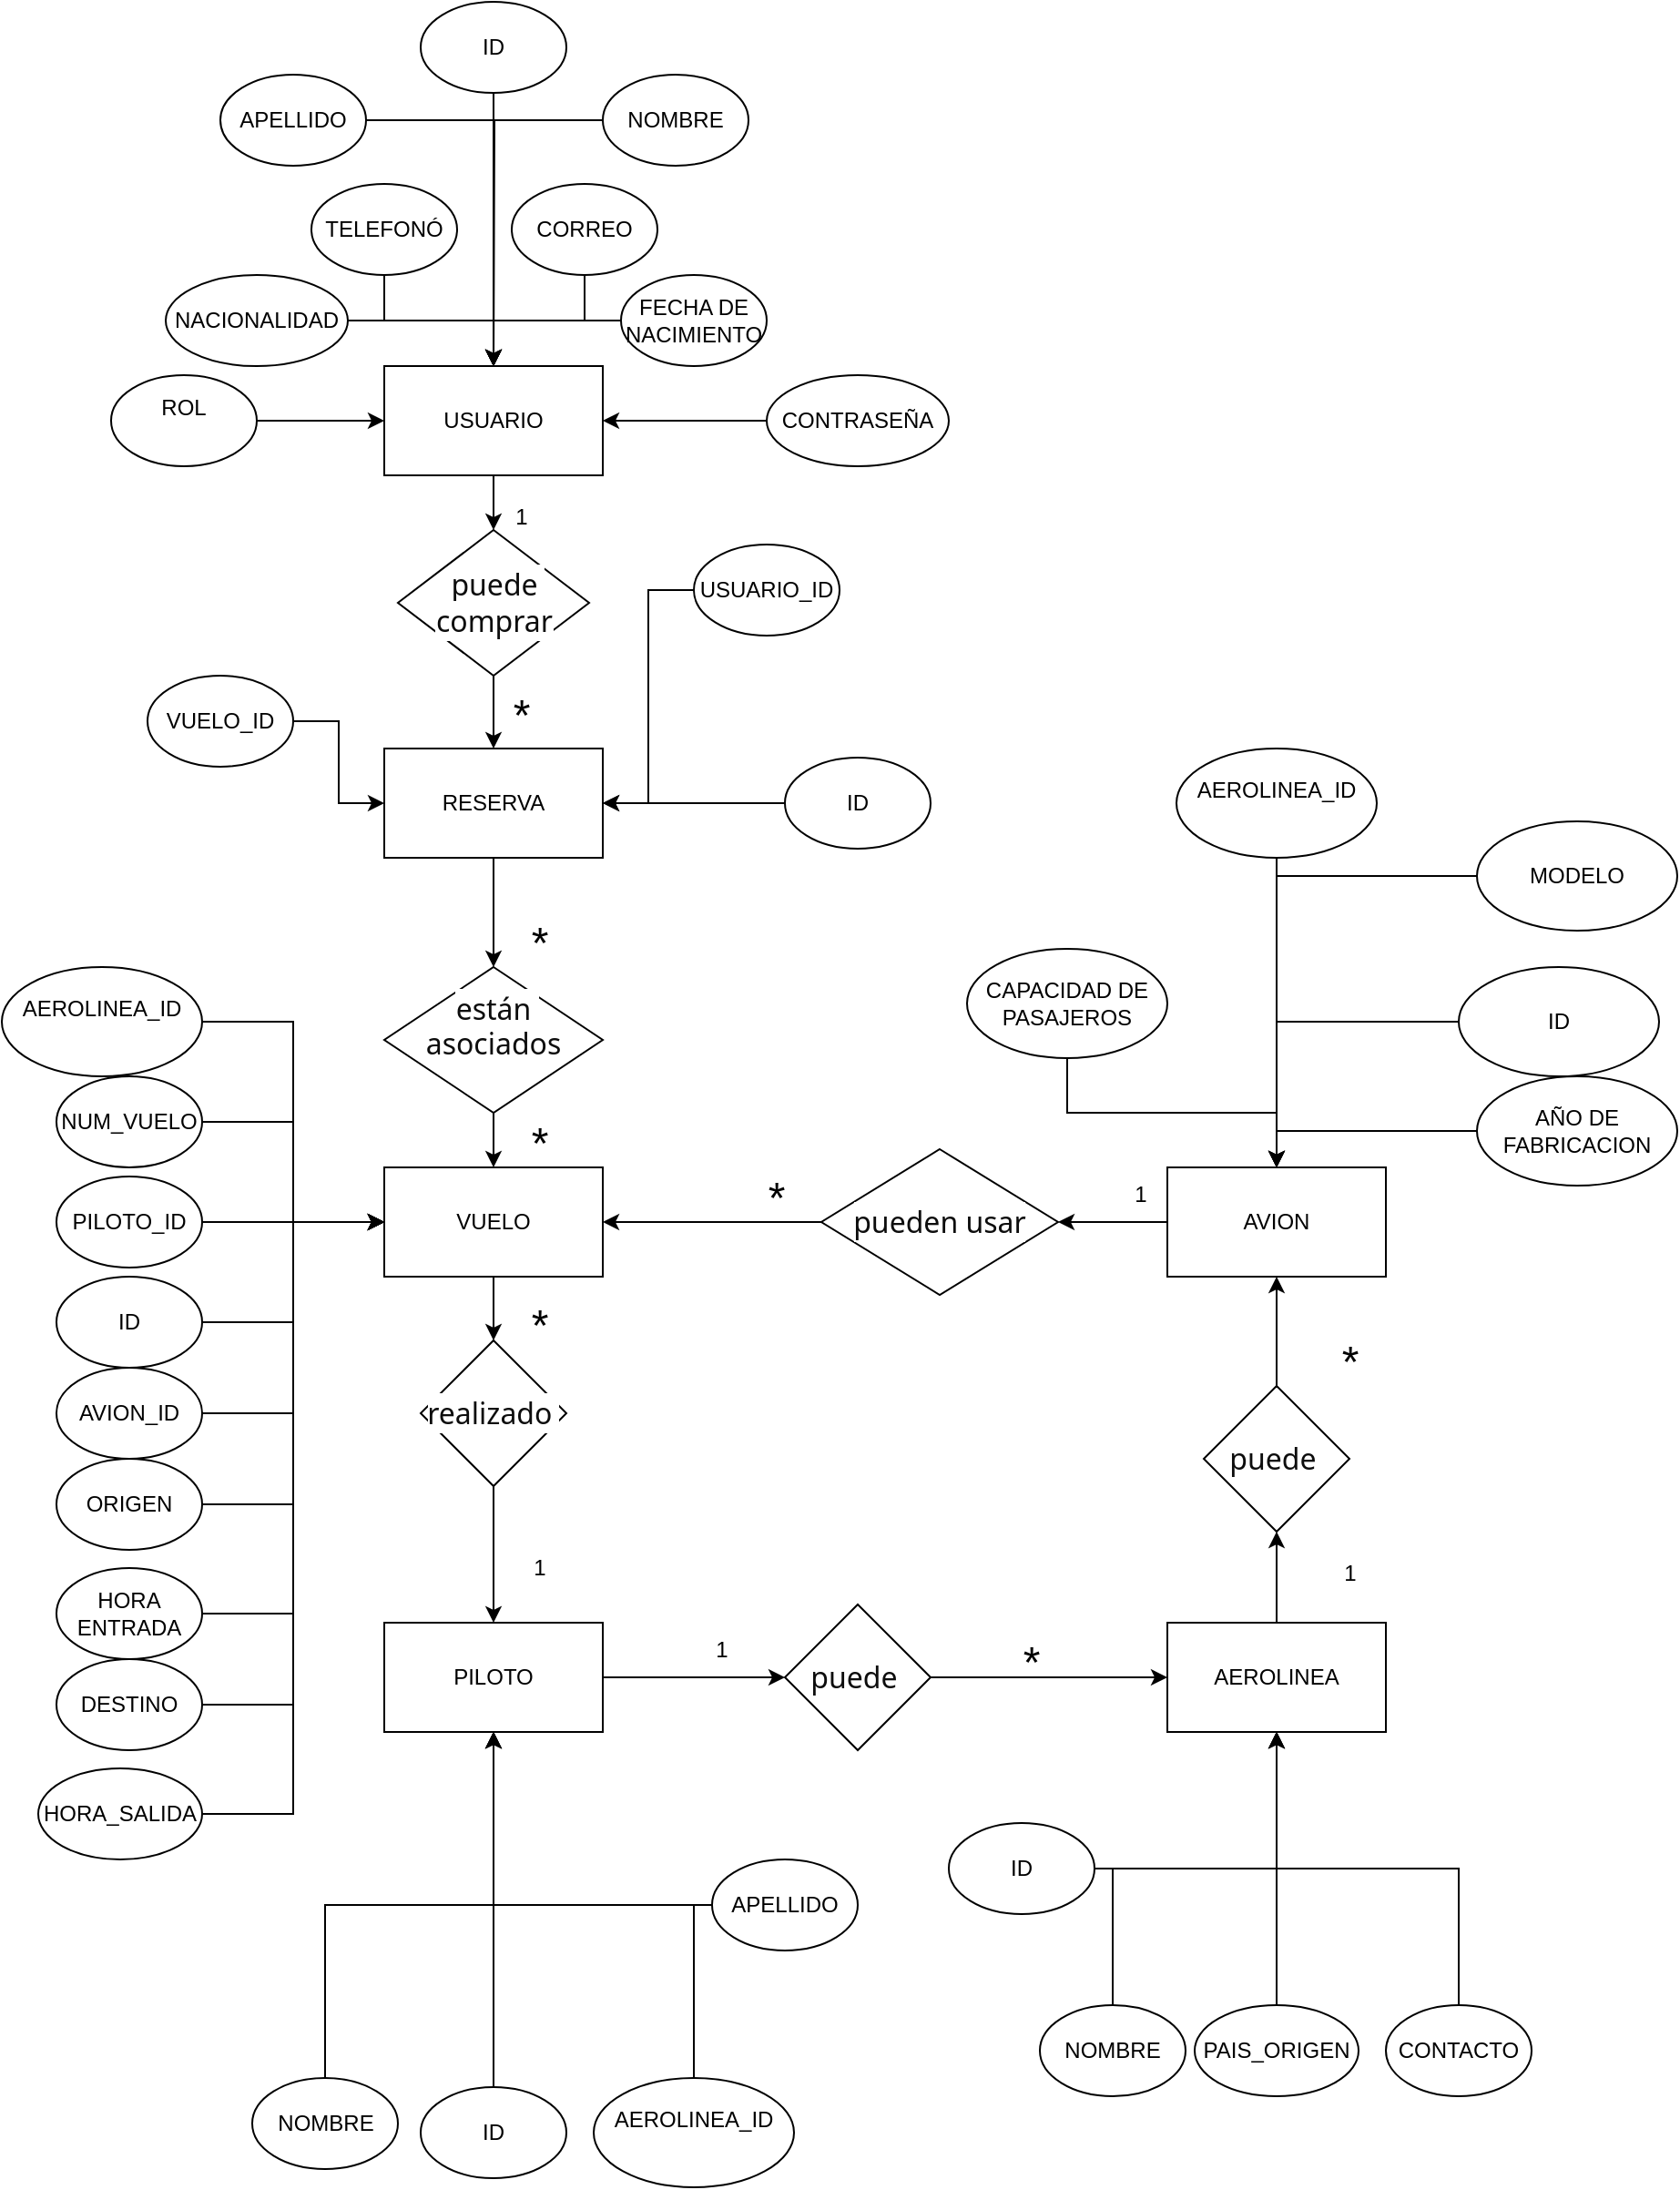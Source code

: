 <mxfile version="24.4.4" type="device">
  <diagram id="C5RBs43oDa-KdzZeNtuy" name="Page-1">
    <mxGraphModel dx="2577" dy="2052" grid="1" gridSize="10" guides="1" tooltips="1" connect="1" arrows="1" fold="1" page="1" pageScale="1" pageWidth="827" pageHeight="1169" math="0" shadow="0">
      <root>
        <mxCell id="WIyWlLk6GJQsqaUBKTNV-0" />
        <mxCell id="WIyWlLk6GJQsqaUBKTNV-1" parent="WIyWlLk6GJQsqaUBKTNV-0" />
        <mxCell id="FkHFEQw8RVlZIgwkJVPU-39" value="" style="edgeStyle=orthogonalEdgeStyle;rounded=0;orthogonalLoop=1;jettySize=auto;html=1;" edge="1" parent="WIyWlLk6GJQsqaUBKTNV-1" source="FkHFEQw8RVlZIgwkJVPU-0" target="FkHFEQw8RVlZIgwkJVPU-38">
          <mxGeometry relative="1" as="geometry" />
        </mxCell>
        <mxCell id="FkHFEQw8RVlZIgwkJVPU-0" value="&lt;font style=&quot;vertical-align: inherit;&quot;&gt;&lt;font style=&quot;vertical-align: inherit;&quot;&gt;USUARIO&lt;/font&gt;&lt;/font&gt;" style="rounded=0;whiteSpace=wrap;html=1;" vertex="1" parent="WIyWlLk6GJQsqaUBKTNV-1">
          <mxGeometry x="110" width="120" height="60" as="geometry" />
        </mxCell>
        <mxCell id="FkHFEQw8RVlZIgwkJVPU-44" value="" style="edgeStyle=orthogonalEdgeStyle;rounded=0;orthogonalLoop=1;jettySize=auto;html=1;" edge="1" parent="WIyWlLk6GJQsqaUBKTNV-1" source="FkHFEQw8RVlZIgwkJVPU-1" target="FkHFEQw8RVlZIgwkJVPU-43">
          <mxGeometry relative="1" as="geometry" />
        </mxCell>
        <mxCell id="FkHFEQw8RVlZIgwkJVPU-1" value="&lt;font style=&quot;vertical-align: inherit;&quot;&gt;&lt;font style=&quot;vertical-align: inherit;&quot;&gt;RESERVA&lt;/font&gt;&lt;/font&gt;" style="rounded=0;whiteSpace=wrap;html=1;" vertex="1" parent="WIyWlLk6GJQsqaUBKTNV-1">
          <mxGeometry x="110" y="210" width="120" height="60" as="geometry" />
        </mxCell>
        <mxCell id="FkHFEQw8RVlZIgwkJVPU-91" value="" style="edgeStyle=orthogonalEdgeStyle;rounded=0;orthogonalLoop=1;jettySize=auto;html=1;" edge="1" parent="WIyWlLk6GJQsqaUBKTNV-1" source="FkHFEQw8RVlZIgwkJVPU-2" target="FkHFEQw8RVlZIgwkJVPU-82">
          <mxGeometry relative="1" as="geometry" />
        </mxCell>
        <mxCell id="FkHFEQw8RVlZIgwkJVPU-2" value="&lt;font style=&quot;vertical-align: inherit;&quot;&gt;&lt;font style=&quot;vertical-align: inherit;&quot;&gt;AVION&lt;/font&gt;&lt;/font&gt;" style="rounded=0;whiteSpace=wrap;html=1;" vertex="1" parent="WIyWlLk6GJQsqaUBKTNV-1">
          <mxGeometry x="540" y="440" width="120" height="60" as="geometry" />
        </mxCell>
        <mxCell id="FkHFEQw8RVlZIgwkJVPU-86" value="" style="edgeStyle=orthogonalEdgeStyle;rounded=0;orthogonalLoop=1;jettySize=auto;html=1;" edge="1" parent="WIyWlLk6GJQsqaUBKTNV-1" source="FkHFEQw8RVlZIgwkJVPU-3" target="FkHFEQw8RVlZIgwkJVPU-85">
          <mxGeometry relative="1" as="geometry" />
        </mxCell>
        <mxCell id="FkHFEQw8RVlZIgwkJVPU-3" value="&lt;font style=&quot;vertical-align: inherit;&quot;&gt;&lt;font style=&quot;vertical-align: inherit;&quot;&gt;PILOTO&lt;/font&gt;&lt;/font&gt;" style="rounded=0;whiteSpace=wrap;html=1;" vertex="1" parent="WIyWlLk6GJQsqaUBKTNV-1">
          <mxGeometry x="110" y="690" width="120" height="60" as="geometry" />
        </mxCell>
        <mxCell id="FkHFEQw8RVlZIgwkJVPU-80" value="" style="edgeStyle=orthogonalEdgeStyle;rounded=0;orthogonalLoop=1;jettySize=auto;html=1;" edge="1" parent="WIyWlLk6GJQsqaUBKTNV-1" source="FkHFEQw8RVlZIgwkJVPU-4" target="FkHFEQw8RVlZIgwkJVPU-79">
          <mxGeometry relative="1" as="geometry" />
        </mxCell>
        <mxCell id="FkHFEQw8RVlZIgwkJVPU-4" value="&lt;font style=&quot;vertical-align: inherit;&quot;&gt;&lt;font style=&quot;vertical-align: inherit;&quot;&gt;VUELO&lt;/font&gt;&lt;/font&gt;" style="rounded=0;whiteSpace=wrap;html=1;" vertex="1" parent="WIyWlLk6GJQsqaUBKTNV-1">
          <mxGeometry x="110" y="440" width="120" height="60" as="geometry" />
        </mxCell>
        <mxCell id="FkHFEQw8RVlZIgwkJVPU-89" value="" style="edgeStyle=orthogonalEdgeStyle;rounded=0;orthogonalLoop=1;jettySize=auto;html=1;" edge="1" parent="WIyWlLk6GJQsqaUBKTNV-1" source="FkHFEQw8RVlZIgwkJVPU-5" target="FkHFEQw8RVlZIgwkJVPU-88">
          <mxGeometry relative="1" as="geometry" />
        </mxCell>
        <mxCell id="FkHFEQw8RVlZIgwkJVPU-5" value="&lt;font style=&quot;vertical-align: inherit;&quot;&gt;&lt;font style=&quot;vertical-align: inherit;&quot;&gt;AEROLINEA&lt;/font&gt;&lt;/font&gt;" style="rounded=0;whiteSpace=wrap;html=1;" vertex="1" parent="WIyWlLk6GJQsqaUBKTNV-1">
          <mxGeometry x="540" y="690" width="120" height="60" as="geometry" />
        </mxCell>
        <mxCell id="FkHFEQw8RVlZIgwkJVPU-18" style="edgeStyle=orthogonalEdgeStyle;rounded=0;orthogonalLoop=1;jettySize=auto;html=1;" edge="1" parent="WIyWlLk6GJQsqaUBKTNV-1" source="FkHFEQw8RVlZIgwkJVPU-6" target="FkHFEQw8RVlZIgwkJVPU-0">
          <mxGeometry relative="1" as="geometry">
            <mxPoint x="110" y="40" as="targetPoint" />
          </mxGeometry>
        </mxCell>
        <mxCell id="FkHFEQw8RVlZIgwkJVPU-6" value="&lt;font style=&quot;vertical-align: inherit;&quot;&gt;&lt;font style=&quot;vertical-align: inherit;&quot;&gt;&lt;font style=&quot;vertical-align: inherit;&quot;&gt;&lt;font style=&quot;vertical-align: inherit;&quot;&gt;&lt;font style=&quot;vertical-align: inherit;&quot;&gt;&lt;font style=&quot;vertical-align: inherit;&quot;&gt;TELEFONÓ&lt;/font&gt;&lt;/font&gt;&lt;/font&gt;&lt;/font&gt;&lt;/font&gt;&lt;/font&gt;" style="ellipse;whiteSpace=wrap;html=1;" vertex="1" parent="WIyWlLk6GJQsqaUBKTNV-1">
          <mxGeometry x="70" y="-100" width="80" height="50" as="geometry" />
        </mxCell>
        <mxCell id="FkHFEQw8RVlZIgwkJVPU-26" style="edgeStyle=orthogonalEdgeStyle;rounded=0;orthogonalLoop=1;jettySize=auto;html=1;entryX=0.5;entryY=0;entryDx=0;entryDy=0;" edge="1" parent="WIyWlLk6GJQsqaUBKTNV-1" source="FkHFEQw8RVlZIgwkJVPU-7" target="FkHFEQw8RVlZIgwkJVPU-0">
          <mxGeometry relative="1" as="geometry" />
        </mxCell>
        <mxCell id="FkHFEQw8RVlZIgwkJVPU-7" value="&lt;font style=&quot;vertical-align: inherit;&quot;&gt;&lt;font style=&quot;vertical-align: inherit;&quot;&gt;NACIONALIDAD&lt;/font&gt;&lt;/font&gt;" style="ellipse;whiteSpace=wrap;html=1;" vertex="1" parent="WIyWlLk6GJQsqaUBKTNV-1">
          <mxGeometry x="-10" y="-50" width="100" height="50" as="geometry" />
        </mxCell>
        <mxCell id="FkHFEQw8RVlZIgwkJVPU-29" style="edgeStyle=orthogonalEdgeStyle;rounded=0;orthogonalLoop=1;jettySize=auto;html=1;entryX=0;entryY=0.5;entryDx=0;entryDy=0;" edge="1" parent="WIyWlLk6GJQsqaUBKTNV-1" source="FkHFEQw8RVlZIgwkJVPU-8" target="FkHFEQw8RVlZIgwkJVPU-0">
          <mxGeometry relative="1" as="geometry" />
        </mxCell>
        <mxCell id="FkHFEQw8RVlZIgwkJVPU-8" value="&lt;font style=&quot;vertical-align: inherit;&quot;&gt;&lt;font style=&quot;vertical-align: inherit;&quot;&gt;ROL&lt;/font&gt;&lt;/font&gt;&lt;div&gt;&lt;font style=&quot;vertical-align: inherit;&quot;&gt;&lt;font style=&quot;vertical-align: inherit;&quot;&gt;&lt;br&gt;&lt;/font&gt;&lt;/font&gt;&lt;/div&gt;" style="ellipse;whiteSpace=wrap;html=1;" vertex="1" parent="WIyWlLk6GJQsqaUBKTNV-1">
          <mxGeometry x="-40" y="5" width="80" height="50" as="geometry" />
        </mxCell>
        <mxCell id="FkHFEQw8RVlZIgwkJVPU-20" style="edgeStyle=orthogonalEdgeStyle;rounded=0;orthogonalLoop=1;jettySize=auto;html=1;entryX=0.5;entryY=0;entryDx=0;entryDy=0;" edge="1" parent="WIyWlLk6GJQsqaUBKTNV-1" source="FkHFEQw8RVlZIgwkJVPU-9" target="FkHFEQw8RVlZIgwkJVPU-0">
          <mxGeometry relative="1" as="geometry" />
        </mxCell>
        <mxCell id="FkHFEQw8RVlZIgwkJVPU-9" value="&lt;font style=&quot;vertical-align: inherit;&quot;&gt;&lt;font style=&quot;vertical-align: inherit;&quot;&gt;&lt;font style=&quot;vertical-align: inherit;&quot;&gt;&lt;font style=&quot;vertical-align: inherit;&quot;&gt;CORREO&lt;/font&gt;&lt;/font&gt;&lt;/font&gt;&lt;/font&gt;" style="ellipse;whiteSpace=wrap;html=1;" vertex="1" parent="WIyWlLk6GJQsqaUBKTNV-1">
          <mxGeometry x="180" y="-100" width="80" height="50" as="geometry" />
        </mxCell>
        <mxCell id="FkHFEQw8RVlZIgwkJVPU-21" style="edgeStyle=orthogonalEdgeStyle;rounded=0;orthogonalLoop=1;jettySize=auto;html=1;entryX=0.5;entryY=0;entryDx=0;entryDy=0;" edge="1" parent="WIyWlLk6GJQsqaUBKTNV-1" source="FkHFEQw8RVlZIgwkJVPU-10" target="FkHFEQw8RVlZIgwkJVPU-0">
          <mxGeometry relative="1" as="geometry" />
        </mxCell>
        <mxCell id="FkHFEQw8RVlZIgwkJVPU-10" value="&lt;font style=&quot;vertical-align: inherit;&quot;&gt;&lt;font style=&quot;vertical-align: inherit;&quot;&gt;FECHA DE NACIMIENTO&lt;/font&gt;&lt;/font&gt;" style="ellipse;whiteSpace=wrap;html=1;" vertex="1" parent="WIyWlLk6GJQsqaUBKTNV-1">
          <mxGeometry x="240" y="-50" width="80" height="50" as="geometry" />
        </mxCell>
        <mxCell id="FkHFEQw8RVlZIgwkJVPU-23" style="edgeStyle=orthogonalEdgeStyle;rounded=0;orthogonalLoop=1;jettySize=auto;html=1;" edge="1" parent="WIyWlLk6GJQsqaUBKTNV-1" source="FkHFEQw8RVlZIgwkJVPU-11">
          <mxGeometry relative="1" as="geometry">
            <mxPoint x="170" as="targetPoint" />
          </mxGeometry>
        </mxCell>
        <mxCell id="FkHFEQw8RVlZIgwkJVPU-11" value="&lt;font style=&quot;vertical-align: inherit;&quot;&gt;&lt;font style=&quot;vertical-align: inherit;&quot;&gt;NOMBRE&lt;/font&gt;&lt;/font&gt;" style="ellipse;whiteSpace=wrap;html=1;" vertex="1" parent="WIyWlLk6GJQsqaUBKTNV-1">
          <mxGeometry x="230" y="-160" width="80" height="50" as="geometry" />
        </mxCell>
        <mxCell id="FkHFEQw8RVlZIgwkJVPU-19" style="edgeStyle=orthogonalEdgeStyle;rounded=0;orthogonalLoop=1;jettySize=auto;html=1;entryX=0.5;entryY=0;entryDx=0;entryDy=0;" edge="1" parent="WIyWlLk6GJQsqaUBKTNV-1" source="FkHFEQw8RVlZIgwkJVPU-12" target="FkHFEQw8RVlZIgwkJVPU-0">
          <mxGeometry relative="1" as="geometry" />
        </mxCell>
        <mxCell id="FkHFEQw8RVlZIgwkJVPU-12" value="&lt;font style=&quot;vertical-align: inherit;&quot;&gt;&lt;font style=&quot;vertical-align: inherit;&quot;&gt;ID&lt;/font&gt;&lt;/font&gt;" style="ellipse;whiteSpace=wrap;html=1;" vertex="1" parent="WIyWlLk6GJQsqaUBKTNV-1">
          <mxGeometry x="130" y="-200" width="80" height="50" as="geometry" />
        </mxCell>
        <mxCell id="FkHFEQw8RVlZIgwkJVPU-22" style="edgeStyle=orthogonalEdgeStyle;rounded=0;orthogonalLoop=1;jettySize=auto;html=1;" edge="1" parent="WIyWlLk6GJQsqaUBKTNV-1" source="FkHFEQw8RVlZIgwkJVPU-13" target="FkHFEQw8RVlZIgwkJVPU-0">
          <mxGeometry relative="1" as="geometry" />
        </mxCell>
        <mxCell id="FkHFEQw8RVlZIgwkJVPU-13" value="&lt;font style=&quot;vertical-align: inherit;&quot;&gt;&lt;font style=&quot;vertical-align: inherit;&quot;&gt;APELLIDO&lt;/font&gt;&lt;/font&gt;" style="ellipse;whiteSpace=wrap;html=1;" vertex="1" parent="WIyWlLk6GJQsqaUBKTNV-1">
          <mxGeometry x="20" y="-160" width="80" height="50" as="geometry" />
        </mxCell>
        <mxCell id="FkHFEQw8RVlZIgwkJVPU-25" style="edgeStyle=orthogonalEdgeStyle;rounded=0;orthogonalLoop=1;jettySize=auto;html=1;entryX=1;entryY=0.5;entryDx=0;entryDy=0;" edge="1" parent="WIyWlLk6GJQsqaUBKTNV-1" source="FkHFEQw8RVlZIgwkJVPU-14" target="FkHFEQw8RVlZIgwkJVPU-0">
          <mxGeometry relative="1" as="geometry" />
        </mxCell>
        <mxCell id="FkHFEQw8RVlZIgwkJVPU-14" value="&lt;font style=&quot;vertical-align: inherit;&quot;&gt;&lt;font style=&quot;vertical-align: inherit;&quot;&gt;CONTRASEÑA&lt;/font&gt;&lt;/font&gt;" style="ellipse;whiteSpace=wrap;html=1;" vertex="1" parent="WIyWlLk6GJQsqaUBKTNV-1">
          <mxGeometry x="320" y="5" width="100" height="50" as="geometry" />
        </mxCell>
        <mxCell id="FkHFEQw8RVlZIgwkJVPU-104" style="edgeStyle=orthogonalEdgeStyle;rounded=0;orthogonalLoop=1;jettySize=auto;html=1;entryX=1;entryY=0.5;entryDx=0;entryDy=0;" edge="1" parent="WIyWlLk6GJQsqaUBKTNV-1" source="FkHFEQw8RVlZIgwkJVPU-31" target="FkHFEQw8RVlZIgwkJVPU-1">
          <mxGeometry relative="1" as="geometry" />
        </mxCell>
        <mxCell id="FkHFEQw8RVlZIgwkJVPU-31" value="&lt;font style=&quot;vertical-align: inherit;&quot;&gt;&lt;font style=&quot;vertical-align: inherit;&quot;&gt;&lt;font style=&quot;vertical-align: inherit;&quot;&gt;&lt;font style=&quot;vertical-align: inherit;&quot;&gt;ID&lt;/font&gt;&lt;/font&gt;&lt;/font&gt;&lt;/font&gt;" style="ellipse;whiteSpace=wrap;html=1;" vertex="1" parent="WIyWlLk6GJQsqaUBKTNV-1">
          <mxGeometry x="330" y="215" width="80" height="50" as="geometry" />
        </mxCell>
        <mxCell id="FkHFEQw8RVlZIgwkJVPU-35" style="edgeStyle=orthogonalEdgeStyle;rounded=0;orthogonalLoop=1;jettySize=auto;html=1;entryX=1;entryY=0.5;entryDx=0;entryDy=0;" edge="1" parent="WIyWlLk6GJQsqaUBKTNV-1" source="FkHFEQw8RVlZIgwkJVPU-32" target="FkHFEQw8RVlZIgwkJVPU-1">
          <mxGeometry relative="1" as="geometry" />
        </mxCell>
        <mxCell id="FkHFEQw8RVlZIgwkJVPU-32" value="&lt;font style=&quot;vertical-align: inherit;&quot;&gt;&lt;font style=&quot;vertical-align: inherit;&quot;&gt;&lt;font style=&quot;vertical-align: inherit;&quot;&gt;&lt;font style=&quot;vertical-align: inherit;&quot;&gt;USUARIO_ID&lt;/font&gt;&lt;/font&gt;&lt;/font&gt;&lt;/font&gt;" style="ellipse;whiteSpace=wrap;html=1;" vertex="1" parent="WIyWlLk6GJQsqaUBKTNV-1">
          <mxGeometry x="280" y="98" width="80" height="50" as="geometry" />
        </mxCell>
        <mxCell id="FkHFEQw8RVlZIgwkJVPU-36" style="edgeStyle=orthogonalEdgeStyle;rounded=0;orthogonalLoop=1;jettySize=auto;html=1;entryX=0;entryY=0.5;entryDx=0;entryDy=0;" edge="1" parent="WIyWlLk6GJQsqaUBKTNV-1" source="FkHFEQw8RVlZIgwkJVPU-33" target="FkHFEQw8RVlZIgwkJVPU-1">
          <mxGeometry relative="1" as="geometry" />
        </mxCell>
        <mxCell id="FkHFEQw8RVlZIgwkJVPU-33" value="&lt;font style=&quot;vertical-align: inherit;&quot;&gt;&lt;font style=&quot;vertical-align: inherit;&quot;&gt;VUELO_ID&lt;/font&gt;&lt;/font&gt;" style="ellipse;whiteSpace=wrap;html=1;" vertex="1" parent="WIyWlLk6GJQsqaUBKTNV-1">
          <mxGeometry x="-20" y="170" width="80" height="50" as="geometry" />
        </mxCell>
        <mxCell id="FkHFEQw8RVlZIgwkJVPU-40" value="" style="edgeStyle=orthogonalEdgeStyle;rounded=0;orthogonalLoop=1;jettySize=auto;html=1;" edge="1" parent="WIyWlLk6GJQsqaUBKTNV-1" source="FkHFEQw8RVlZIgwkJVPU-38" target="FkHFEQw8RVlZIgwkJVPU-1">
          <mxGeometry relative="1" as="geometry" />
        </mxCell>
        <mxCell id="FkHFEQw8RVlZIgwkJVPU-38" value="&lt;span style=&quot;color: rgb(13, 13, 13); font-family: Söhne, ui-sans-serif, system-ui, -apple-system, &amp;quot;Segoe UI&amp;quot;, Roboto, Ubuntu, Cantarell, &amp;quot;Noto Sans&amp;quot;, sans-serif, &amp;quot;Helvetica Neue&amp;quot;, Arial, &amp;quot;Apple Color Emoji&amp;quot;, &amp;quot;Segoe UI Emoji&amp;quot;, &amp;quot;Segoe UI Symbol&amp;quot;, &amp;quot;Noto Color Emoji&amp;quot;; font-size: 16px; text-align: left; white-space-collapse: preserve; background-color: rgb(255, 255, 255);&quot;&gt;&lt;font style=&quot;vertical-align: inherit;&quot;&gt;&lt;font style=&quot;vertical-align: inherit;&quot;&gt;puede comprar&lt;/font&gt;&lt;/font&gt;&lt;/span&gt;" style="rhombus;whiteSpace=wrap;html=1;rounded=0;" vertex="1" parent="WIyWlLk6GJQsqaUBKTNV-1">
          <mxGeometry x="117.5" y="90" width="105" height="80" as="geometry" />
        </mxCell>
        <mxCell id="FkHFEQw8RVlZIgwkJVPU-41" value="&lt;font style=&quot;vertical-align: inherit;&quot;&gt;&lt;font style=&quot;vertical-align: inherit;&quot;&gt;1&lt;/font&gt;&lt;/font&gt;" style="text;html=1;align=center;verticalAlign=middle;resizable=0;points=[];autosize=1;strokeColor=none;fillColor=none;" vertex="1" parent="WIyWlLk6GJQsqaUBKTNV-1">
          <mxGeometry x="170" y="68" width="30" height="30" as="geometry" />
        </mxCell>
        <mxCell id="FkHFEQw8RVlZIgwkJVPU-42" value="&lt;br&gt;&lt;div&gt;&lt;font style=&quot;vertical-align: inherit;&quot;&gt;&lt;font style=&quot;vertical-align: inherit; font-size: 24px;&quot;&gt;*&lt;/font&gt;&lt;/font&gt;&lt;/div&gt;" style="text;html=1;align=center;verticalAlign=middle;resizable=0;points=[];autosize=1;strokeColor=none;fillColor=none;" vertex="1" parent="WIyWlLk6GJQsqaUBKTNV-1">
          <mxGeometry x="170" y="155" width="30" height="60" as="geometry" />
        </mxCell>
        <mxCell id="FkHFEQw8RVlZIgwkJVPU-49" value="" style="edgeStyle=orthogonalEdgeStyle;rounded=0;orthogonalLoop=1;jettySize=auto;html=1;" edge="1" parent="WIyWlLk6GJQsqaUBKTNV-1" source="FkHFEQw8RVlZIgwkJVPU-43" target="FkHFEQw8RVlZIgwkJVPU-4">
          <mxGeometry relative="1" as="geometry" />
        </mxCell>
        <mxCell id="FkHFEQw8RVlZIgwkJVPU-43" value="&#xa;&lt;span style=&quot;color: rgb(13, 13, 13); font-family: Söhne, ui-sans-serif, system-ui, -apple-system, &amp;quot;Segoe UI&amp;quot;, Roboto, Ubuntu, Cantarell, &amp;quot;Noto Sans&amp;quot;, sans-serif, &amp;quot;Helvetica Neue&amp;quot;, Arial, &amp;quot;Apple Color Emoji&amp;quot;, &amp;quot;Segoe UI Emoji&amp;quot;, &amp;quot;Segoe UI Symbol&amp;quot;, &amp;quot;Noto Color Emoji&amp;quot;; font-size: 16px; font-style: normal; font-variant-ligatures: normal; font-variant-caps: normal; font-weight: 400; letter-spacing: normal; orphans: 2; text-align: left; text-indent: 0px; text-transform: none; widows: 2; word-spacing: 0px; -webkit-text-stroke-width: 0px; white-space: pre-wrap; background-color: rgb(255, 255, 255); text-decoration-thickness: initial; text-decoration-style: initial; text-decoration-color: initial; display: inline !important; float: none;&quot;&gt;están asociados&lt;/span&gt;&#xa;&#xa;" style="rhombus;whiteSpace=wrap;html=1;rounded=0;" vertex="1" parent="WIyWlLk6GJQsqaUBKTNV-1">
          <mxGeometry x="110" y="330" width="120" height="80" as="geometry" />
        </mxCell>
        <mxCell id="FkHFEQw8RVlZIgwkJVPU-51" value="&lt;br&gt;&lt;div&gt;&lt;font style=&quot;vertical-align: inherit;&quot;&gt;&lt;font style=&quot;vertical-align: inherit; font-size: 24px;&quot;&gt;*&lt;/font&gt;&lt;/font&gt;&lt;/div&gt;" style="text;html=1;align=center;verticalAlign=middle;resizable=0;points=[];autosize=1;strokeColor=none;fillColor=none;" vertex="1" parent="WIyWlLk6GJQsqaUBKTNV-1">
          <mxGeometry x="180" y="280" width="30" height="60" as="geometry" />
        </mxCell>
        <mxCell id="FkHFEQw8RVlZIgwkJVPU-52" value="&lt;br&gt;&lt;div&gt;&lt;font style=&quot;vertical-align: inherit;&quot;&gt;&lt;font style=&quot;vertical-align: inherit; font-size: 24px;&quot;&gt;*&lt;/font&gt;&lt;/font&gt;&lt;/div&gt;" style="text;html=1;align=center;verticalAlign=middle;resizable=0;points=[];autosize=1;strokeColor=none;fillColor=none;" vertex="1" parent="WIyWlLk6GJQsqaUBKTNV-1">
          <mxGeometry x="180" y="390" width="30" height="60" as="geometry" />
        </mxCell>
        <mxCell id="FkHFEQw8RVlZIgwkJVPU-66" style="edgeStyle=orthogonalEdgeStyle;rounded=0;orthogonalLoop=1;jettySize=auto;html=1;entryX=0;entryY=0.5;entryDx=0;entryDy=0;" edge="1" parent="WIyWlLk6GJQsqaUBKTNV-1" source="FkHFEQw8RVlZIgwkJVPU-54" target="FkHFEQw8RVlZIgwkJVPU-4">
          <mxGeometry relative="1" as="geometry" />
        </mxCell>
        <mxCell id="FkHFEQw8RVlZIgwkJVPU-54" value="&lt;font style=&quot;vertical-align: inherit;&quot;&gt;&lt;font style=&quot;vertical-align: inherit;&quot;&gt;&lt;font style=&quot;vertical-align: inherit;&quot;&gt;&lt;font style=&quot;vertical-align: inherit;&quot;&gt;ID&lt;/font&gt;&lt;/font&gt;&lt;/font&gt;&lt;/font&gt;" style="ellipse;whiteSpace=wrap;html=1;" vertex="1" parent="WIyWlLk6GJQsqaUBKTNV-1">
          <mxGeometry x="-70" y="500" width="80" height="50" as="geometry" />
        </mxCell>
        <mxCell id="FkHFEQw8RVlZIgwkJVPU-75" style="edgeStyle=orthogonalEdgeStyle;rounded=0;orthogonalLoop=1;jettySize=auto;html=1;entryX=0;entryY=0.5;entryDx=0;entryDy=0;" edge="1" parent="WIyWlLk6GJQsqaUBKTNV-1" source="FkHFEQw8RVlZIgwkJVPU-55" target="FkHFEQw8RVlZIgwkJVPU-4">
          <mxGeometry relative="1" as="geometry" />
        </mxCell>
        <mxCell id="FkHFEQw8RVlZIgwkJVPU-55" value="&lt;font style=&quot;vertical-align: inherit;&quot;&gt;&lt;font style=&quot;vertical-align: inherit;&quot;&gt;&lt;font style=&quot;vertical-align: inherit;&quot;&gt;&lt;font style=&quot;vertical-align: inherit;&quot;&gt;NUM_VUELO&lt;/font&gt;&lt;/font&gt;&lt;/font&gt;&lt;/font&gt;" style="ellipse;whiteSpace=wrap;html=1;" vertex="1" parent="WIyWlLk6GJQsqaUBKTNV-1">
          <mxGeometry x="-70" y="390" width="80" height="50" as="geometry" />
        </mxCell>
        <mxCell id="FkHFEQw8RVlZIgwkJVPU-73" style="edgeStyle=orthogonalEdgeStyle;rounded=0;orthogonalLoop=1;jettySize=auto;html=1;entryX=0;entryY=0.5;entryDx=0;entryDy=0;" edge="1" parent="WIyWlLk6GJQsqaUBKTNV-1" source="FkHFEQw8RVlZIgwkJVPU-56" target="FkHFEQw8RVlZIgwkJVPU-4">
          <mxGeometry relative="1" as="geometry" />
        </mxCell>
        <mxCell id="FkHFEQw8RVlZIgwkJVPU-56" value="&lt;font style=&quot;vertical-align: inherit;&quot;&gt;&lt;font style=&quot;vertical-align: inherit;&quot;&gt;&lt;font style=&quot;vertical-align: inherit;&quot;&gt;&lt;font style=&quot;vertical-align: inherit;&quot;&gt;AEROLINEA_&lt;/font&gt;&lt;/font&gt;&lt;/font&gt;&lt;/font&gt;&lt;span style=&quot;background-color: initial;&quot;&gt;ID&lt;/span&gt;&lt;div&gt;&lt;div&gt;&lt;font style=&quot;vertical-align: inherit;&quot;&gt;&lt;font style=&quot;vertical-align: inherit;&quot;&gt;&lt;font style=&quot;vertical-align: inherit;&quot;&gt;&lt;font style=&quot;vertical-align: inherit;&quot;&gt;&lt;br&gt;&lt;/font&gt;&lt;/font&gt;&lt;/font&gt;&lt;/font&gt;&lt;/div&gt;&lt;/div&gt;" style="ellipse;whiteSpace=wrap;html=1;" vertex="1" parent="WIyWlLk6GJQsqaUBKTNV-1">
          <mxGeometry x="-100" y="330" width="110" height="60" as="geometry" />
        </mxCell>
        <mxCell id="FkHFEQw8RVlZIgwkJVPU-67" style="edgeStyle=orthogonalEdgeStyle;rounded=0;orthogonalLoop=1;jettySize=auto;html=1;entryX=0;entryY=0.5;entryDx=0;entryDy=0;" edge="1" parent="WIyWlLk6GJQsqaUBKTNV-1" source="FkHFEQw8RVlZIgwkJVPU-57" target="FkHFEQw8RVlZIgwkJVPU-4">
          <mxGeometry relative="1" as="geometry" />
        </mxCell>
        <mxCell id="FkHFEQw8RVlZIgwkJVPU-57" value="&lt;font style=&quot;vertical-align: inherit;&quot;&gt;&lt;font style=&quot;vertical-align: inherit;&quot;&gt;&lt;font style=&quot;vertical-align: inherit;&quot;&gt;&lt;font style=&quot;vertical-align: inherit;&quot;&gt;AVION_ID&lt;/font&gt;&lt;/font&gt;&lt;/font&gt;&lt;/font&gt;" style="ellipse;whiteSpace=wrap;html=1;" vertex="1" parent="WIyWlLk6GJQsqaUBKTNV-1">
          <mxGeometry x="-70" y="550" width="80" height="50" as="geometry" />
        </mxCell>
        <mxCell id="FkHFEQw8RVlZIgwkJVPU-76" style="edgeStyle=orthogonalEdgeStyle;rounded=0;orthogonalLoop=1;jettySize=auto;html=1;entryX=0;entryY=0.5;entryDx=0;entryDy=0;" edge="1" parent="WIyWlLk6GJQsqaUBKTNV-1" source="FkHFEQw8RVlZIgwkJVPU-59" target="FkHFEQw8RVlZIgwkJVPU-4">
          <mxGeometry relative="1" as="geometry" />
        </mxCell>
        <mxCell id="FkHFEQw8RVlZIgwkJVPU-59" value="&lt;font style=&quot;vertical-align: inherit;&quot;&gt;&lt;font style=&quot;vertical-align: inherit;&quot;&gt;&lt;font style=&quot;vertical-align: inherit;&quot;&gt;&lt;font style=&quot;vertical-align: inherit;&quot;&gt;PILOTO_ID&lt;/font&gt;&lt;/font&gt;&lt;/font&gt;&lt;/font&gt;" style="ellipse;whiteSpace=wrap;html=1;" vertex="1" parent="WIyWlLk6GJQsqaUBKTNV-1">
          <mxGeometry x="-70" y="445" width="80" height="50" as="geometry" />
        </mxCell>
        <mxCell id="FkHFEQw8RVlZIgwkJVPU-68" style="edgeStyle=orthogonalEdgeStyle;rounded=0;orthogonalLoop=1;jettySize=auto;html=1;entryX=0;entryY=0.5;entryDx=0;entryDy=0;" edge="1" parent="WIyWlLk6GJQsqaUBKTNV-1" source="FkHFEQw8RVlZIgwkJVPU-60" target="FkHFEQw8RVlZIgwkJVPU-4">
          <mxGeometry relative="1" as="geometry" />
        </mxCell>
        <mxCell id="FkHFEQw8RVlZIgwkJVPU-60" value="&lt;font style=&quot;vertical-align: inherit;&quot;&gt;&lt;font style=&quot;vertical-align: inherit;&quot;&gt;&lt;font style=&quot;vertical-align: inherit;&quot;&gt;&lt;font style=&quot;vertical-align: inherit;&quot;&gt;ORIGEN&lt;/font&gt;&lt;/font&gt;&lt;/font&gt;&lt;/font&gt;" style="ellipse;whiteSpace=wrap;html=1;" vertex="1" parent="WIyWlLk6GJQsqaUBKTNV-1">
          <mxGeometry x="-70" y="600" width="80" height="50" as="geometry" />
        </mxCell>
        <mxCell id="FkHFEQw8RVlZIgwkJVPU-72" style="edgeStyle=orthogonalEdgeStyle;rounded=0;orthogonalLoop=1;jettySize=auto;html=1;entryX=0;entryY=0.5;entryDx=0;entryDy=0;" edge="1" parent="WIyWlLk6GJQsqaUBKTNV-1" source="FkHFEQw8RVlZIgwkJVPU-61" target="FkHFEQw8RVlZIgwkJVPU-4">
          <mxGeometry relative="1" as="geometry" />
        </mxCell>
        <mxCell id="FkHFEQw8RVlZIgwkJVPU-61" value="&lt;font style=&quot;vertical-align: inherit;&quot;&gt;&lt;font style=&quot;vertical-align: inherit;&quot;&gt;&lt;font style=&quot;vertical-align: inherit;&quot;&gt;&lt;font style=&quot;vertical-align: inherit;&quot;&gt;DESTINO&lt;/font&gt;&lt;/font&gt;&lt;/font&gt;&lt;/font&gt;" style="ellipse;whiteSpace=wrap;html=1;" vertex="1" parent="WIyWlLk6GJQsqaUBKTNV-1">
          <mxGeometry x="-70" y="710" width="80" height="50" as="geometry" />
        </mxCell>
        <mxCell id="FkHFEQw8RVlZIgwkJVPU-74" style="edgeStyle=orthogonalEdgeStyle;rounded=0;orthogonalLoop=1;jettySize=auto;html=1;entryX=0;entryY=0.5;entryDx=0;entryDy=0;" edge="1" parent="WIyWlLk6GJQsqaUBKTNV-1" source="FkHFEQw8RVlZIgwkJVPU-62" target="FkHFEQw8RVlZIgwkJVPU-4">
          <mxGeometry relative="1" as="geometry" />
        </mxCell>
        <mxCell id="FkHFEQw8RVlZIgwkJVPU-62" value="&lt;font style=&quot;vertical-align: inherit;&quot;&gt;&lt;font style=&quot;vertical-align: inherit;&quot;&gt;&lt;font style=&quot;vertical-align: inherit;&quot;&gt;&lt;font style=&quot;vertical-align: inherit;&quot;&gt;HORA_SALIDA&lt;/font&gt;&lt;/font&gt;&lt;/font&gt;&lt;/font&gt;" style="ellipse;whiteSpace=wrap;html=1;" vertex="1" parent="WIyWlLk6GJQsqaUBKTNV-1">
          <mxGeometry x="-80" y="770" width="90" height="50" as="geometry" />
        </mxCell>
        <mxCell id="FkHFEQw8RVlZIgwkJVPU-69" style="edgeStyle=orthogonalEdgeStyle;rounded=0;orthogonalLoop=1;jettySize=auto;html=1;entryX=0;entryY=0.5;entryDx=0;entryDy=0;" edge="1" parent="WIyWlLk6GJQsqaUBKTNV-1" source="FkHFEQw8RVlZIgwkJVPU-63" target="FkHFEQw8RVlZIgwkJVPU-4">
          <mxGeometry relative="1" as="geometry" />
        </mxCell>
        <mxCell id="FkHFEQw8RVlZIgwkJVPU-63" value="&lt;font style=&quot;vertical-align: inherit;&quot;&gt;&lt;font style=&quot;vertical-align: inherit;&quot;&gt;&lt;font style=&quot;vertical-align: inherit;&quot;&gt;&lt;font style=&quot;vertical-align: inherit;&quot;&gt;HORA ENTRADA&lt;/font&gt;&lt;/font&gt;&lt;/font&gt;&lt;/font&gt;" style="ellipse;whiteSpace=wrap;html=1;" vertex="1" parent="WIyWlLk6GJQsqaUBKTNV-1">
          <mxGeometry x="-70" y="660" width="80" height="50" as="geometry" />
        </mxCell>
        <mxCell id="FkHFEQw8RVlZIgwkJVPU-81" value="" style="edgeStyle=orthogonalEdgeStyle;rounded=0;orthogonalLoop=1;jettySize=auto;html=1;" edge="1" parent="WIyWlLk6GJQsqaUBKTNV-1" source="FkHFEQw8RVlZIgwkJVPU-79" target="FkHFEQw8RVlZIgwkJVPU-3">
          <mxGeometry relative="1" as="geometry" />
        </mxCell>
        <mxCell id="FkHFEQw8RVlZIgwkJVPU-79" value="&lt;span style=&quot;color: rgb(13, 13, 13); font-family: Söhne, ui-sans-serif, system-ui, -apple-system, &amp;quot;Segoe UI&amp;quot;, Roboto, Ubuntu, Cantarell, &amp;quot;Noto Sans&amp;quot;, sans-serif, &amp;quot;Helvetica Neue&amp;quot;, Arial, &amp;quot;Apple Color Emoji&amp;quot;, &amp;quot;Segoe UI Emoji&amp;quot;, &amp;quot;Segoe UI Symbol&amp;quot;, &amp;quot;Noto Color Emoji&amp;quot;; font-size: 16px; text-align: left; white-space-collapse: preserve; background-color: rgb(255, 255, 255);&quot;&gt;realizado &lt;/span&gt;" style="rhombus;whiteSpace=wrap;html=1;rounded=0;" vertex="1" parent="WIyWlLk6GJQsqaUBKTNV-1">
          <mxGeometry x="130" y="535" width="80" height="80" as="geometry" />
        </mxCell>
        <mxCell id="FkHFEQw8RVlZIgwkJVPU-92" style="edgeStyle=orthogonalEdgeStyle;rounded=0;orthogonalLoop=1;jettySize=auto;html=1;entryX=1;entryY=0.5;entryDx=0;entryDy=0;" edge="1" parent="WIyWlLk6GJQsqaUBKTNV-1" source="FkHFEQw8RVlZIgwkJVPU-82" target="FkHFEQw8RVlZIgwkJVPU-4">
          <mxGeometry relative="1" as="geometry" />
        </mxCell>
        <mxCell id="FkHFEQw8RVlZIgwkJVPU-82" value="&lt;div style=&quot;text-align: left;&quot;&gt;&lt;font face=&quot;Söhne, ui-sans-serif, system-ui, -apple-system, Segoe UI, Roboto, Ubuntu, Cantarell, Noto Sans, sans-serif, Helvetica Neue, Arial, Apple Color Emoji, Segoe UI Emoji, Segoe UI Symbol, Noto Color Emoji&quot; color=&quot;#0d0d0d&quot;&gt;&lt;span style=&quot;font-size: 16px; white-space-collapse: preserve; background-color: rgb(255, 255, 255);&quot;&gt;pueden usar&lt;/span&gt;&lt;/font&gt;&lt;/div&gt;" style="rhombus;whiteSpace=wrap;html=1;rounded=0;" vertex="1" parent="WIyWlLk6GJQsqaUBKTNV-1">
          <mxGeometry x="350" y="430" width="130" height="80" as="geometry" />
        </mxCell>
        <mxCell id="FkHFEQw8RVlZIgwkJVPU-87" value="" style="edgeStyle=orthogonalEdgeStyle;rounded=0;orthogonalLoop=1;jettySize=auto;html=1;" edge="1" parent="WIyWlLk6GJQsqaUBKTNV-1" source="FkHFEQw8RVlZIgwkJVPU-85" target="FkHFEQw8RVlZIgwkJVPU-5">
          <mxGeometry relative="1" as="geometry" />
        </mxCell>
        <mxCell id="FkHFEQw8RVlZIgwkJVPU-85" value="&lt;span style=&quot;color: rgb(13, 13, 13); font-family: Söhne, ui-sans-serif, system-ui, -apple-system, &amp;quot;Segoe UI&amp;quot;, Roboto, Ubuntu, Cantarell, &amp;quot;Noto Sans&amp;quot;, sans-serif, &amp;quot;Helvetica Neue&amp;quot;, Arial, &amp;quot;Apple Color Emoji&amp;quot;, &amp;quot;Segoe UI Emoji&amp;quot;, &amp;quot;Segoe UI Symbol&amp;quot;, &amp;quot;Noto Color Emoji&amp;quot;; font-size: 16px; text-align: left; white-space-collapse: preserve; background-color: rgb(255, 255, 255);&quot;&gt;puede &lt;/span&gt;" style="rhombus;whiteSpace=wrap;html=1;rounded=0;" vertex="1" parent="WIyWlLk6GJQsqaUBKTNV-1">
          <mxGeometry x="330" y="680" width="80" height="80" as="geometry" />
        </mxCell>
        <mxCell id="FkHFEQw8RVlZIgwkJVPU-90" value="" style="edgeStyle=orthogonalEdgeStyle;rounded=0;orthogonalLoop=1;jettySize=auto;html=1;" edge="1" parent="WIyWlLk6GJQsqaUBKTNV-1" source="FkHFEQw8RVlZIgwkJVPU-88" target="FkHFEQw8RVlZIgwkJVPU-2">
          <mxGeometry relative="1" as="geometry" />
        </mxCell>
        <mxCell id="FkHFEQw8RVlZIgwkJVPU-88" value="&lt;span style=&quot;color: rgb(13, 13, 13); font-family: Söhne, ui-sans-serif, system-ui, -apple-system, &amp;quot;Segoe UI&amp;quot;, Roboto, Ubuntu, Cantarell, &amp;quot;Noto Sans&amp;quot;, sans-serif, &amp;quot;Helvetica Neue&amp;quot;, Arial, &amp;quot;Apple Color Emoji&amp;quot;, &amp;quot;Segoe UI Emoji&amp;quot;, &amp;quot;Segoe UI Symbol&amp;quot;, &amp;quot;Noto Color Emoji&amp;quot;; font-size: 16px; text-align: left; white-space-collapse: preserve; background-color: rgb(255, 255, 255);&quot;&gt;puede &lt;/span&gt;" style="rhombus;whiteSpace=wrap;html=1;rounded=0;" vertex="1" parent="WIyWlLk6GJQsqaUBKTNV-1">
          <mxGeometry x="560" y="560" width="80" height="80" as="geometry" />
        </mxCell>
        <mxCell id="FkHFEQw8RVlZIgwkJVPU-93" value="1" style="text;html=1;align=center;verticalAlign=middle;resizable=0;points=[];autosize=1;strokeColor=none;fillColor=none;" vertex="1" parent="WIyWlLk6GJQsqaUBKTNV-1">
          <mxGeometry x="280" y="690" width="30" height="30" as="geometry" />
        </mxCell>
        <mxCell id="FkHFEQw8RVlZIgwkJVPU-96" value="&lt;br&gt;&lt;div&gt;&lt;font style=&quot;vertical-align: inherit;&quot;&gt;&lt;font style=&quot;vertical-align: inherit; font-size: 24px;&quot;&gt;*&lt;/font&gt;&lt;/font&gt;&lt;/div&gt;" style="text;html=1;align=center;verticalAlign=middle;resizable=0;points=[];autosize=1;strokeColor=none;fillColor=none;" vertex="1" parent="WIyWlLk6GJQsqaUBKTNV-1">
          <mxGeometry x="450" y="675" width="30" height="60" as="geometry" />
        </mxCell>
        <mxCell id="FkHFEQw8RVlZIgwkJVPU-98" value="1" style="text;html=1;align=center;verticalAlign=middle;resizable=0;points=[];autosize=1;strokeColor=none;fillColor=none;" vertex="1" parent="WIyWlLk6GJQsqaUBKTNV-1">
          <mxGeometry x="625" y="648" width="30" height="30" as="geometry" />
        </mxCell>
        <mxCell id="FkHFEQw8RVlZIgwkJVPU-99" value="&lt;br&gt;&lt;div&gt;&lt;font style=&quot;vertical-align: inherit;&quot;&gt;&lt;font style=&quot;vertical-align: inherit; font-size: 24px;&quot;&gt;*&lt;/font&gt;&lt;/font&gt;&lt;/div&gt;" style="text;html=1;align=center;verticalAlign=middle;resizable=0;points=[];autosize=1;strokeColor=none;fillColor=none;" vertex="1" parent="WIyWlLk6GJQsqaUBKTNV-1">
          <mxGeometry x="625" y="510" width="30" height="60" as="geometry" />
        </mxCell>
        <mxCell id="FkHFEQw8RVlZIgwkJVPU-100" value="1" style="text;html=1;align=center;verticalAlign=middle;resizable=0;points=[];autosize=1;strokeColor=none;fillColor=none;" vertex="1" parent="WIyWlLk6GJQsqaUBKTNV-1">
          <mxGeometry x="510" y="440" width="30" height="30" as="geometry" />
        </mxCell>
        <mxCell id="FkHFEQw8RVlZIgwkJVPU-102" value="&lt;br&gt;&lt;div&gt;&lt;font style=&quot;vertical-align: inherit;&quot;&gt;&lt;font style=&quot;vertical-align: inherit; font-size: 24px;&quot;&gt;*&lt;/font&gt;&lt;/font&gt;&lt;/div&gt;" style="text;html=1;align=center;verticalAlign=middle;resizable=0;points=[];autosize=1;strokeColor=none;fillColor=none;" vertex="1" parent="WIyWlLk6GJQsqaUBKTNV-1">
          <mxGeometry x="310" y="420" width="30" height="60" as="geometry" />
        </mxCell>
        <mxCell id="FkHFEQw8RVlZIgwkJVPU-105" value="1" style="text;html=1;align=center;verticalAlign=middle;resizable=0;points=[];autosize=1;strokeColor=none;fillColor=none;" vertex="1" parent="WIyWlLk6GJQsqaUBKTNV-1">
          <mxGeometry x="180" y="645" width="30" height="30" as="geometry" />
        </mxCell>
        <mxCell id="FkHFEQw8RVlZIgwkJVPU-106" value="&lt;br&gt;&lt;div&gt;&lt;font style=&quot;vertical-align: inherit;&quot;&gt;&lt;font style=&quot;vertical-align: inherit; font-size: 24px;&quot;&gt;*&lt;/font&gt;&lt;/font&gt;&lt;/div&gt;" style="text;html=1;align=center;verticalAlign=middle;resizable=0;points=[];autosize=1;strokeColor=none;fillColor=none;" vertex="1" parent="WIyWlLk6GJQsqaUBKTNV-1">
          <mxGeometry x="180" y="490" width="30" height="60" as="geometry" />
        </mxCell>
        <mxCell id="FkHFEQw8RVlZIgwkJVPU-111" style="edgeStyle=orthogonalEdgeStyle;rounded=0;orthogonalLoop=1;jettySize=auto;html=1;entryX=0.5;entryY=1;entryDx=0;entryDy=0;" edge="1" parent="WIyWlLk6GJQsqaUBKTNV-1" source="FkHFEQw8RVlZIgwkJVPU-107" target="FkHFEQw8RVlZIgwkJVPU-5">
          <mxGeometry relative="1" as="geometry" />
        </mxCell>
        <mxCell id="FkHFEQw8RVlZIgwkJVPU-107" value="&lt;font style=&quot;vertical-align: inherit;&quot;&gt;&lt;font style=&quot;vertical-align: inherit;&quot;&gt;&lt;font style=&quot;vertical-align: inherit;&quot;&gt;&lt;font style=&quot;vertical-align: inherit;&quot;&gt;ID&lt;/font&gt;&lt;/font&gt;&lt;/font&gt;&lt;/font&gt;" style="ellipse;whiteSpace=wrap;html=1;" vertex="1" parent="WIyWlLk6GJQsqaUBKTNV-1">
          <mxGeometry x="420" y="800" width="80" height="50" as="geometry" />
        </mxCell>
        <mxCell id="FkHFEQw8RVlZIgwkJVPU-112" style="edgeStyle=orthogonalEdgeStyle;rounded=0;orthogonalLoop=1;jettySize=auto;html=1;entryX=0.5;entryY=1;entryDx=0;entryDy=0;" edge="1" parent="WIyWlLk6GJQsqaUBKTNV-1" source="FkHFEQw8RVlZIgwkJVPU-108" target="FkHFEQw8RVlZIgwkJVPU-5">
          <mxGeometry relative="1" as="geometry" />
        </mxCell>
        <mxCell id="FkHFEQw8RVlZIgwkJVPU-108" value="NOMBRE" style="ellipse;whiteSpace=wrap;html=1;" vertex="1" parent="WIyWlLk6GJQsqaUBKTNV-1">
          <mxGeometry x="470" y="900" width="80" height="50" as="geometry" />
        </mxCell>
        <mxCell id="FkHFEQw8RVlZIgwkJVPU-113" style="edgeStyle=orthogonalEdgeStyle;rounded=0;orthogonalLoop=1;jettySize=auto;html=1;entryX=0.5;entryY=1;entryDx=0;entryDy=0;" edge="1" parent="WIyWlLk6GJQsqaUBKTNV-1" source="FkHFEQw8RVlZIgwkJVPU-109" target="FkHFEQw8RVlZIgwkJVPU-5">
          <mxGeometry relative="1" as="geometry" />
        </mxCell>
        <mxCell id="FkHFEQw8RVlZIgwkJVPU-109" value="&lt;font style=&quot;vertical-align: inherit;&quot;&gt;&lt;font style=&quot;vertical-align: inherit;&quot;&gt;&lt;font style=&quot;vertical-align: inherit;&quot;&gt;&lt;font style=&quot;vertical-align: inherit;&quot;&gt;PAIS_ORIGEN&lt;/font&gt;&lt;/font&gt;&lt;/font&gt;&lt;/font&gt;" style="ellipse;whiteSpace=wrap;html=1;" vertex="1" parent="WIyWlLk6GJQsqaUBKTNV-1">
          <mxGeometry x="555" y="900" width="90" height="50" as="geometry" />
        </mxCell>
        <mxCell id="FkHFEQw8RVlZIgwkJVPU-114" style="edgeStyle=orthogonalEdgeStyle;rounded=0;orthogonalLoop=1;jettySize=auto;html=1;entryX=0.5;entryY=1;entryDx=0;entryDy=0;" edge="1" parent="WIyWlLk6GJQsqaUBKTNV-1" source="FkHFEQw8RVlZIgwkJVPU-110" target="FkHFEQw8RVlZIgwkJVPU-5">
          <mxGeometry relative="1" as="geometry" />
        </mxCell>
        <mxCell id="FkHFEQw8RVlZIgwkJVPU-110" value="&lt;font style=&quot;vertical-align: inherit;&quot;&gt;&lt;font style=&quot;vertical-align: inherit;&quot;&gt;&lt;font style=&quot;vertical-align: inherit;&quot;&gt;&lt;font style=&quot;vertical-align: inherit;&quot;&gt;CONTACTO&lt;/font&gt;&lt;/font&gt;&lt;/font&gt;&lt;/font&gt;" style="ellipse;whiteSpace=wrap;html=1;" vertex="1" parent="WIyWlLk6GJQsqaUBKTNV-1">
          <mxGeometry x="660" y="900" width="80" height="50" as="geometry" />
        </mxCell>
        <mxCell id="FkHFEQw8RVlZIgwkJVPU-116" style="edgeStyle=orthogonalEdgeStyle;rounded=0;orthogonalLoop=1;jettySize=auto;html=1;entryX=0.5;entryY=1;entryDx=0;entryDy=0;" edge="1" parent="WIyWlLk6GJQsqaUBKTNV-1" source="FkHFEQw8RVlZIgwkJVPU-115" target="FkHFEQw8RVlZIgwkJVPU-3">
          <mxGeometry relative="1" as="geometry" />
        </mxCell>
        <mxCell id="FkHFEQw8RVlZIgwkJVPU-115" value="&lt;font style=&quot;vertical-align: inherit;&quot;&gt;&lt;font style=&quot;vertical-align: inherit;&quot;&gt;&lt;font style=&quot;vertical-align: inherit;&quot;&gt;&lt;font style=&quot;vertical-align: inherit;&quot;&gt;ID&lt;/font&gt;&lt;/font&gt;&lt;/font&gt;&lt;/font&gt;" style="ellipse;whiteSpace=wrap;html=1;" vertex="1" parent="WIyWlLk6GJQsqaUBKTNV-1">
          <mxGeometry x="130" y="945" width="80" height="50" as="geometry" />
        </mxCell>
        <mxCell id="FkHFEQw8RVlZIgwkJVPU-121" style="edgeStyle=orthogonalEdgeStyle;rounded=0;orthogonalLoop=1;jettySize=auto;html=1;entryX=0.5;entryY=1;entryDx=0;entryDy=0;" edge="1" parent="WIyWlLk6GJQsqaUBKTNV-1" source="FkHFEQw8RVlZIgwkJVPU-117" target="FkHFEQw8RVlZIgwkJVPU-3">
          <mxGeometry relative="1" as="geometry" />
        </mxCell>
        <mxCell id="FkHFEQw8RVlZIgwkJVPU-117" value="&lt;font style=&quot;vertical-align: inherit;&quot;&gt;&lt;font style=&quot;vertical-align: inherit;&quot;&gt;&lt;font style=&quot;vertical-align: inherit;&quot;&gt;&lt;font style=&quot;vertical-align: inherit;&quot;&gt;NOMBRE&lt;/font&gt;&lt;/font&gt;&lt;/font&gt;&lt;/font&gt;" style="ellipse;whiteSpace=wrap;html=1;" vertex="1" parent="WIyWlLk6GJQsqaUBKTNV-1">
          <mxGeometry x="37.5" y="940" width="80" height="50" as="geometry" />
        </mxCell>
        <mxCell id="FkHFEQw8RVlZIgwkJVPU-123" style="edgeStyle=orthogonalEdgeStyle;rounded=0;orthogonalLoop=1;jettySize=auto;html=1;entryX=0.5;entryY=1;entryDx=0;entryDy=0;" edge="1" parent="WIyWlLk6GJQsqaUBKTNV-1" source="FkHFEQw8RVlZIgwkJVPU-118" target="FkHFEQw8RVlZIgwkJVPU-3">
          <mxGeometry relative="1" as="geometry" />
        </mxCell>
        <mxCell id="FkHFEQw8RVlZIgwkJVPU-118" value="&lt;font style=&quot;vertical-align: inherit;&quot;&gt;&lt;font style=&quot;vertical-align: inherit;&quot;&gt;&lt;font style=&quot;vertical-align: inherit;&quot;&gt;&lt;font style=&quot;vertical-align: inherit;&quot;&gt;APELLIDO&lt;/font&gt;&lt;/font&gt;&lt;/font&gt;&lt;/font&gt;" style="ellipse;whiteSpace=wrap;html=1;" vertex="1" parent="WIyWlLk6GJQsqaUBKTNV-1">
          <mxGeometry x="290" y="820" width="80" height="50" as="geometry" />
        </mxCell>
        <mxCell id="FkHFEQw8RVlZIgwkJVPU-122" style="edgeStyle=orthogonalEdgeStyle;rounded=0;orthogonalLoop=1;jettySize=auto;html=1;entryX=0.5;entryY=1;entryDx=0;entryDy=0;" edge="1" parent="WIyWlLk6GJQsqaUBKTNV-1" source="FkHFEQw8RVlZIgwkJVPU-120" target="FkHFEQw8RVlZIgwkJVPU-3">
          <mxGeometry relative="1" as="geometry" />
        </mxCell>
        <mxCell id="FkHFEQw8RVlZIgwkJVPU-120" value="&lt;font style=&quot;vertical-align: inherit;&quot;&gt;&lt;font style=&quot;vertical-align: inherit;&quot;&gt;&lt;font style=&quot;vertical-align: inherit;&quot;&gt;&lt;font style=&quot;vertical-align: inherit;&quot;&gt;AEROLINEA_&lt;/font&gt;&lt;/font&gt;&lt;/font&gt;&lt;/font&gt;&lt;span style=&quot;background-color: initial;&quot;&gt;ID&lt;/span&gt;&lt;div&gt;&lt;div&gt;&lt;font style=&quot;vertical-align: inherit;&quot;&gt;&lt;font style=&quot;vertical-align: inherit;&quot;&gt;&lt;font style=&quot;vertical-align: inherit;&quot;&gt;&lt;font style=&quot;vertical-align: inherit;&quot;&gt;&lt;br&gt;&lt;/font&gt;&lt;/font&gt;&lt;/font&gt;&lt;/font&gt;&lt;/div&gt;&lt;/div&gt;" style="ellipse;whiteSpace=wrap;html=1;" vertex="1" parent="WIyWlLk6GJQsqaUBKTNV-1">
          <mxGeometry x="225" y="940" width="110" height="60" as="geometry" />
        </mxCell>
        <mxCell id="FkHFEQw8RVlZIgwkJVPU-129" style="edgeStyle=orthogonalEdgeStyle;rounded=0;orthogonalLoop=1;jettySize=auto;html=1;entryX=0.5;entryY=0;entryDx=0;entryDy=0;" edge="1" parent="WIyWlLk6GJQsqaUBKTNV-1" source="FkHFEQw8RVlZIgwkJVPU-124" target="FkHFEQw8RVlZIgwkJVPU-2">
          <mxGeometry relative="1" as="geometry" />
        </mxCell>
        <mxCell id="FkHFEQw8RVlZIgwkJVPU-124" value="&lt;div&gt;&lt;div&gt;&lt;font style=&quot;vertical-align: inherit;&quot;&gt;&lt;font style=&quot;vertical-align: inherit;&quot;&gt;&lt;font style=&quot;vertical-align: inherit;&quot;&gt;&lt;font style=&quot;vertical-align: inherit;&quot;&gt;ID&lt;/font&gt;&lt;/font&gt;&lt;/font&gt;&lt;/font&gt;&lt;/div&gt;&lt;/div&gt;" style="ellipse;whiteSpace=wrap;html=1;" vertex="1" parent="WIyWlLk6GJQsqaUBKTNV-1">
          <mxGeometry x="700" y="330" width="110" height="60" as="geometry" />
        </mxCell>
        <mxCell id="FkHFEQw8RVlZIgwkJVPU-127" style="edgeStyle=orthogonalEdgeStyle;rounded=0;orthogonalLoop=1;jettySize=auto;html=1;entryX=0.5;entryY=0;entryDx=0;entryDy=0;" edge="1" parent="WIyWlLk6GJQsqaUBKTNV-1" source="FkHFEQw8RVlZIgwkJVPU-125" target="FkHFEQw8RVlZIgwkJVPU-2">
          <mxGeometry relative="1" as="geometry" />
        </mxCell>
        <mxCell id="FkHFEQw8RVlZIgwkJVPU-125" value="&lt;font style=&quot;vertical-align: inherit;&quot;&gt;&lt;font style=&quot;vertical-align: inherit;&quot;&gt;&lt;font style=&quot;vertical-align: inherit;&quot;&gt;&lt;font style=&quot;vertical-align: inherit;&quot;&gt;AEROLINEA_&lt;/font&gt;&lt;/font&gt;&lt;/font&gt;&lt;/font&gt;&lt;span style=&quot;background-color: initial;&quot;&gt;ID&lt;/span&gt;&lt;div&gt;&lt;div&gt;&lt;font style=&quot;vertical-align: inherit;&quot;&gt;&lt;font style=&quot;vertical-align: inherit;&quot;&gt;&lt;font style=&quot;vertical-align: inherit;&quot;&gt;&lt;font style=&quot;vertical-align: inherit;&quot;&gt;&lt;br&gt;&lt;/font&gt;&lt;/font&gt;&lt;/font&gt;&lt;/font&gt;&lt;/div&gt;&lt;/div&gt;" style="ellipse;whiteSpace=wrap;html=1;" vertex="1" parent="WIyWlLk6GJQsqaUBKTNV-1">
          <mxGeometry x="545" y="210" width="110" height="60" as="geometry" />
        </mxCell>
        <mxCell id="FkHFEQw8RVlZIgwkJVPU-128" style="edgeStyle=orthogonalEdgeStyle;rounded=0;orthogonalLoop=1;jettySize=auto;html=1;entryX=0.5;entryY=0;entryDx=0;entryDy=0;" edge="1" parent="WIyWlLk6GJQsqaUBKTNV-1" source="FkHFEQw8RVlZIgwkJVPU-126" target="FkHFEQw8RVlZIgwkJVPU-2">
          <mxGeometry relative="1" as="geometry" />
        </mxCell>
        <mxCell id="FkHFEQw8RVlZIgwkJVPU-126" value="&lt;div&gt;&lt;div&gt;&lt;font style=&quot;vertical-align: inherit;&quot;&gt;&lt;font style=&quot;vertical-align: inherit;&quot;&gt;&lt;font style=&quot;vertical-align: inherit;&quot;&gt;&lt;font style=&quot;vertical-align: inherit;&quot;&gt;CAPACIDAD DE PASAJEROS&lt;/font&gt;&lt;/font&gt;&lt;/font&gt;&lt;/font&gt;&lt;/div&gt;&lt;/div&gt;" style="ellipse;whiteSpace=wrap;html=1;" vertex="1" parent="WIyWlLk6GJQsqaUBKTNV-1">
          <mxGeometry x="430" y="320" width="110" height="60" as="geometry" />
        </mxCell>
        <mxCell id="FkHFEQw8RVlZIgwkJVPU-131" style="edgeStyle=orthogonalEdgeStyle;rounded=0;orthogonalLoop=1;jettySize=auto;html=1;entryX=0.5;entryY=0;entryDx=0;entryDy=0;" edge="1" parent="WIyWlLk6GJQsqaUBKTNV-1" source="FkHFEQw8RVlZIgwkJVPU-130" target="FkHFEQw8RVlZIgwkJVPU-2">
          <mxGeometry relative="1" as="geometry" />
        </mxCell>
        <mxCell id="FkHFEQw8RVlZIgwkJVPU-130" value="&lt;div&gt;&lt;div&gt;&lt;font style=&quot;vertical-align: inherit;&quot;&gt;&lt;font style=&quot;vertical-align: inherit;&quot;&gt;&lt;font style=&quot;vertical-align: inherit;&quot;&gt;&lt;font style=&quot;vertical-align: inherit;&quot;&gt;AÑO DE FABRICACION&lt;/font&gt;&lt;/font&gt;&lt;/font&gt;&lt;/font&gt;&lt;/div&gt;&lt;/div&gt;" style="ellipse;whiteSpace=wrap;html=1;" vertex="1" parent="WIyWlLk6GJQsqaUBKTNV-1">
          <mxGeometry x="710" y="390" width="110" height="60" as="geometry" />
        </mxCell>
        <mxCell id="FkHFEQw8RVlZIgwkJVPU-133" style="edgeStyle=orthogonalEdgeStyle;rounded=0;orthogonalLoop=1;jettySize=auto;html=1;entryX=0.5;entryY=0;entryDx=0;entryDy=0;" edge="1" parent="WIyWlLk6GJQsqaUBKTNV-1" source="FkHFEQw8RVlZIgwkJVPU-132" target="FkHFEQw8RVlZIgwkJVPU-2">
          <mxGeometry relative="1" as="geometry" />
        </mxCell>
        <mxCell id="FkHFEQw8RVlZIgwkJVPU-132" value="&lt;div&gt;&lt;div&gt;&lt;font style=&quot;vertical-align: inherit;&quot;&gt;&lt;font style=&quot;vertical-align: inherit;&quot;&gt;&lt;font style=&quot;vertical-align: inherit;&quot;&gt;&lt;font style=&quot;vertical-align: inherit;&quot;&gt;MODELO&lt;/font&gt;&lt;/font&gt;&lt;/font&gt;&lt;/font&gt;&lt;/div&gt;&lt;/div&gt;" style="ellipse;whiteSpace=wrap;html=1;" vertex="1" parent="WIyWlLk6GJQsqaUBKTNV-1">
          <mxGeometry x="710" y="250" width="110" height="60" as="geometry" />
        </mxCell>
      </root>
    </mxGraphModel>
  </diagram>
</mxfile>
